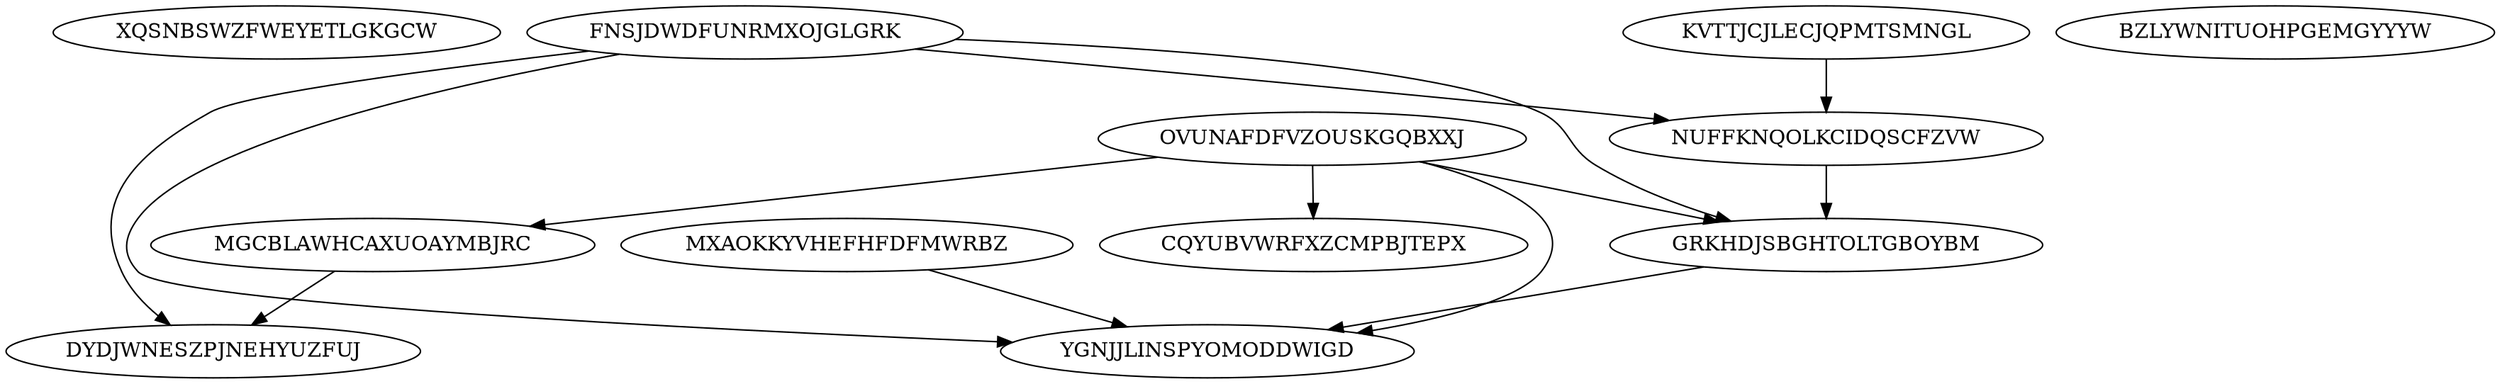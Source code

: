 digraph "N12M13" {
	XQSNBSWZFWEYETLGKGCW			[Weight=12, Start=0, Processor=1];
	MXAOKKYVHEFHFDFMWRBZ			[Weight=10, Start=12, Processor=1];
	KVTTJCJLECJQPMTSMNGL			[Weight=17, Start=0, Processor=2];
	FNSJDWDFUNRMXOJGLGRK			[Weight=15, Start=0, Processor=3];
	OVUNAFDFVZOUSKGQBXXJ			[Weight=19, Start=0, Processor=4];
	NUFFKNQOLKCIDQSCFZVW			[Weight=17, Start=26, Processor=2];
	MGCBLAWHCAXUOAYMBJRC			[Weight=14, Start=30, Processor=1];
	BZLYWNITUOHPGEMGYYYW			[Weight=20, Start=15, Processor=3];
	CQYUBVWRFXZCMPBJTEPX			[Weight=17, Start=35, Processor=3];
	GRKHDJSBGHTOLTGBOYBM			[Weight=12, Start=43, Processor=2];
	YGNJJLINSPYOMODDWIGD			[Weight=10, Start=55, Processor=2];
	DYDJWNESZPJNEHYUZFUJ			[Weight=15, Start=44, Processor=1];
	GRKHDJSBGHTOLTGBOYBM -> YGNJJLINSPYOMODDWIGD		[Weight=13];
	FNSJDWDFUNRMXOJGLGRK -> NUFFKNQOLKCIDQSCFZVW		[Weight=11];
	FNSJDWDFUNRMXOJGLGRK -> YGNJJLINSPYOMODDWIGD		[Weight=15];
	OVUNAFDFVZOUSKGQBXXJ -> YGNJJLINSPYOMODDWIGD		[Weight=10];
	FNSJDWDFUNRMXOJGLGRK -> GRKHDJSBGHTOLTGBOYBM		[Weight=20];
	OVUNAFDFVZOUSKGQBXXJ -> CQYUBVWRFXZCMPBJTEPX		[Weight=10];
	NUFFKNQOLKCIDQSCFZVW -> GRKHDJSBGHTOLTGBOYBM		[Weight=15];
	OVUNAFDFVZOUSKGQBXXJ -> GRKHDJSBGHTOLTGBOYBM		[Weight=10];
	MGCBLAWHCAXUOAYMBJRC -> DYDJWNESZPJNEHYUZFUJ		[Weight=16];
	KVTTJCJLECJQPMTSMNGL -> NUFFKNQOLKCIDQSCFZVW		[Weight=16];
	OVUNAFDFVZOUSKGQBXXJ -> MGCBLAWHCAXUOAYMBJRC		[Weight=11];
	FNSJDWDFUNRMXOJGLGRK -> DYDJWNESZPJNEHYUZFUJ		[Weight=19];
	MXAOKKYVHEFHFDFMWRBZ -> YGNJJLINSPYOMODDWIGD		[Weight=11];
}
